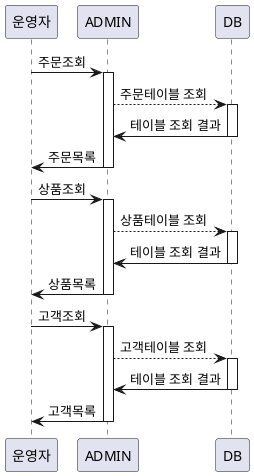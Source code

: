 @startuml
participant 운영자 
participant "ADMIN" as c
participant "DB" as s


운영자 -> c : 주문조회
activate c
c --> s : 주문테이블 조회
activate s

s -> c : 테이블 조회 결과
deactivate s 

c -> 운영자 : 주문목록
deactivate c

운영자 -> c : 상품조회
activate c
c --> s : 상품테이블 조회
activate s

s -> c : 테이블 조회 결과
deactivate s 

c -> 운영자 : 상품목록
deactivate c

운영자 -> c : 고객조회
activate c
c --> s : 고객테이블 조회
activate s

s -> c : 테이블 조회 결과
deactivate s 

c -> 운영자 : 고객목록
deactivate c




@enduml